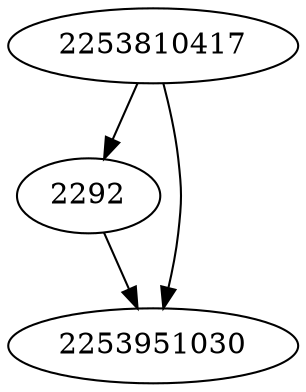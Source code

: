 strict digraph  {
2253810417;
2292;
2253951030;
2253810417 -> 2253951030;
2253810417 -> 2292;
2292 -> 2253951030;
}
